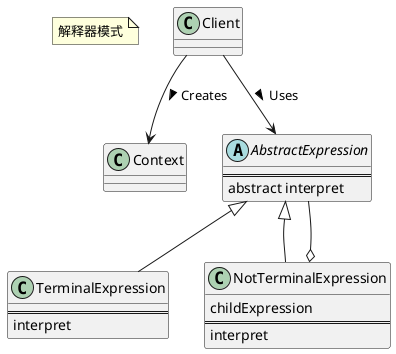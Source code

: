 @startuml

note "解释器模式" as N1

Client --> Context: Creates >
Client --> AbstractExpression: Uses >
AbstractExpression <|-- TerminalExpression
AbstractExpression <|-- NotTerminalExpression
AbstractExpression --o NotTerminalExpression

abstract class AbstractExpression {
    ==
    abstract interpret
}

class TerminalExpression {
    ==
    interpret
}

class NotTerminalExpression {
    childExpression
    ==
    interpret
}

@enduml